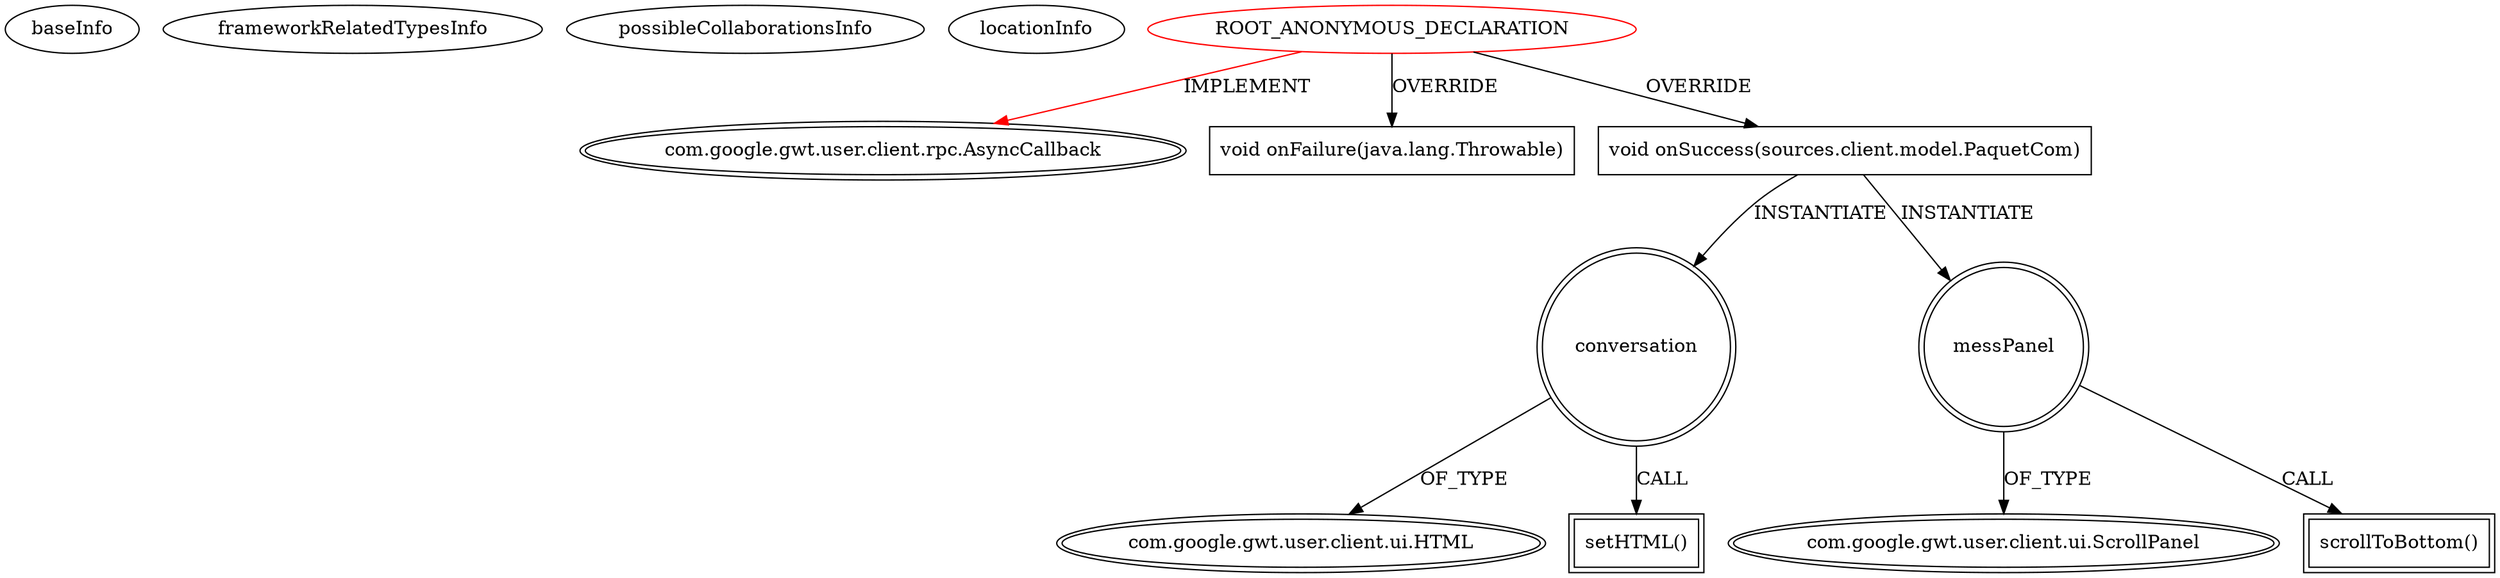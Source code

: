 digraph {
baseInfo[graphId=271,category="extension_graph",isAnonymous=true,possibleRelation=false]
frameworkRelatedTypesInfo[0="com.google.gwt.user.client.rpc.AsyncCallback"]
possibleCollaborationsInfo[]
locationInfo[projectName="MainMain-ChatCafeine",filePath="/MainMain-ChatCafeine/ChatCafeine-master/ChatCafeine/src/sources/client/vue/coffeeRoom/ChatBoxPanel.java",contextSignature="void refresh()",graphId="271"]
0[label="ROOT_ANONYMOUS_DECLARATION",vertexType="ROOT_ANONYMOUS_DECLARATION",isFrameworkType=false,color=red]
1[label="com.google.gwt.user.client.rpc.AsyncCallback",vertexType="FRAMEWORK_INTERFACE_TYPE",isFrameworkType=true,peripheries=2]
2[label="void onFailure(java.lang.Throwable)",vertexType="OVERRIDING_METHOD_DECLARATION",isFrameworkType=false,shape=box]
3[label="void onSuccess(sources.client.model.PaquetCom)",vertexType="OVERRIDING_METHOD_DECLARATION",isFrameworkType=false,shape=box]
4[label="conversation",vertexType="VARIABLE_EXPRESION",isFrameworkType=true,peripheries=2,shape=circle]
6[label="com.google.gwt.user.client.ui.HTML",vertexType="FRAMEWORK_CLASS_TYPE",isFrameworkType=true,peripheries=2]
5[label="setHTML()",vertexType="INSIDE_CALL",isFrameworkType=true,peripheries=2,shape=box]
7[label="messPanel",vertexType="VARIABLE_EXPRESION",isFrameworkType=true,peripheries=2,shape=circle]
9[label="com.google.gwt.user.client.ui.ScrollPanel",vertexType="FRAMEWORK_CLASS_TYPE",isFrameworkType=true,peripheries=2]
8[label="scrollToBottom()",vertexType="INSIDE_CALL",isFrameworkType=true,peripheries=2,shape=box]
0->1[label="IMPLEMENT",color=red]
0->2[label="OVERRIDE"]
0->3[label="OVERRIDE"]
3->4[label="INSTANTIATE"]
4->6[label="OF_TYPE"]
4->5[label="CALL"]
3->7[label="INSTANTIATE"]
7->9[label="OF_TYPE"]
7->8[label="CALL"]
}
